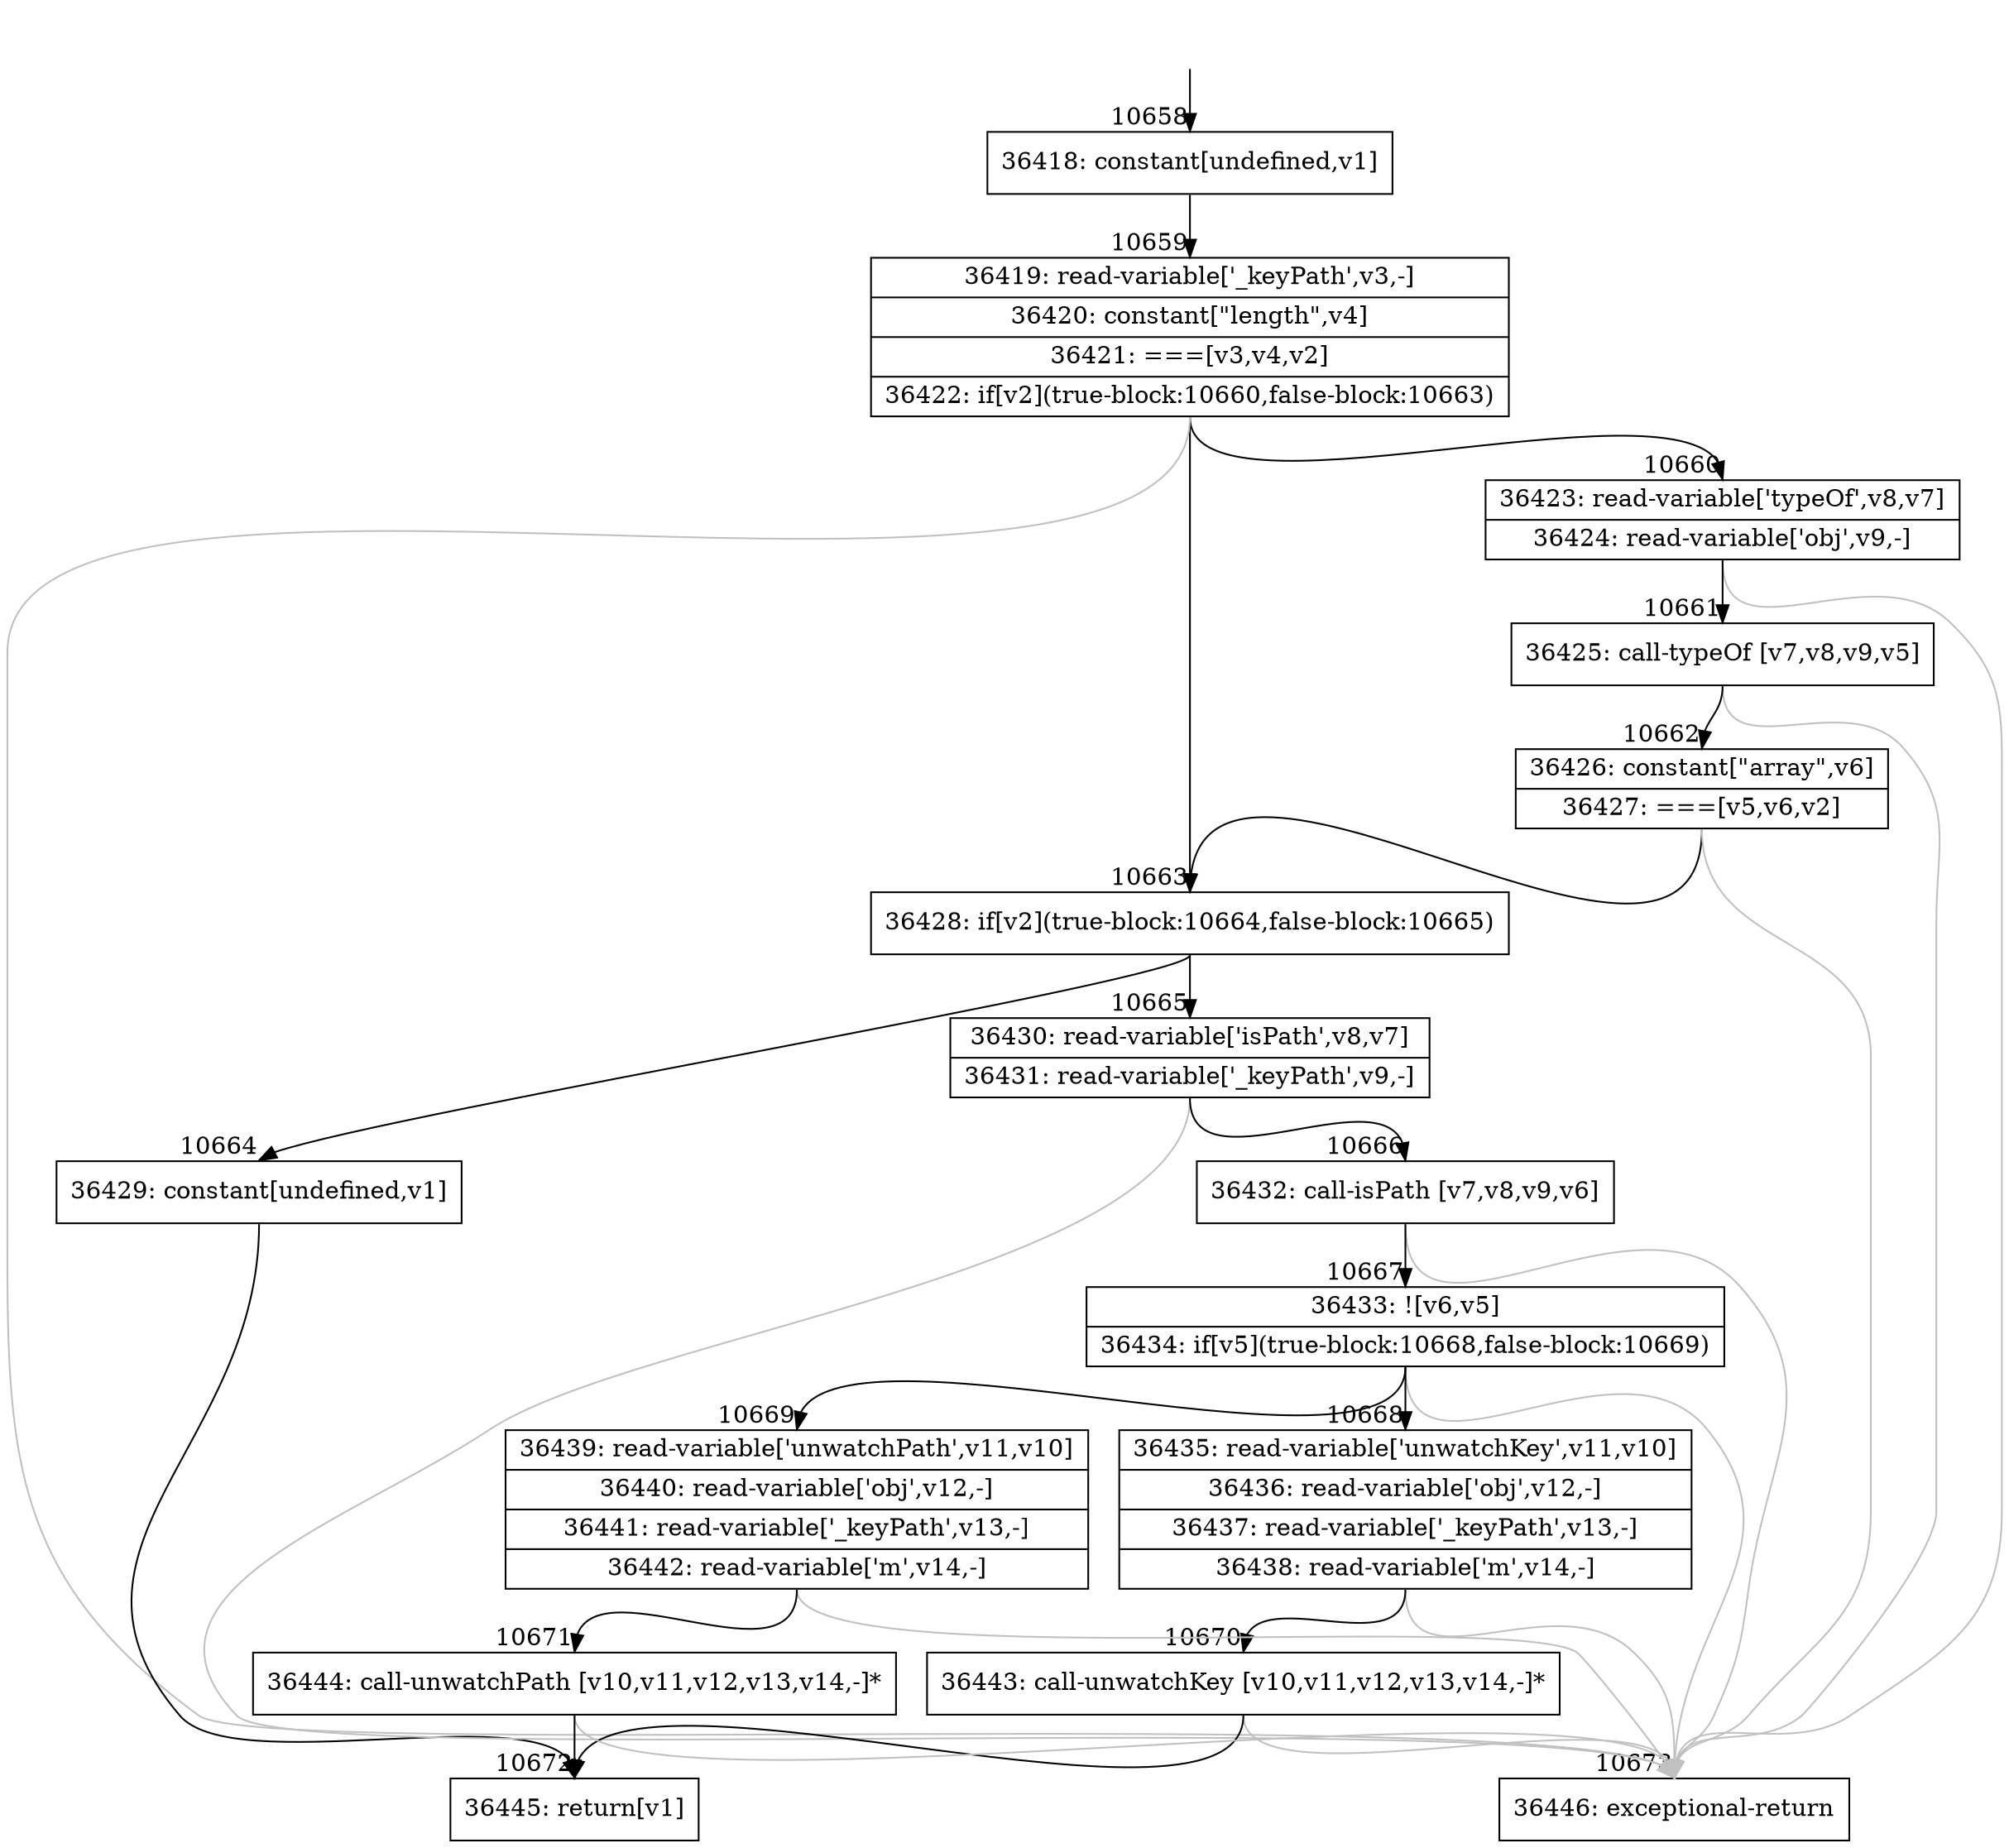digraph {
rankdir="TD"
BB_entry895[shape=none,label=""];
BB_entry895 -> BB10658 [tailport=s, headport=n, headlabel="    10658"]
BB10658 [shape=record label="{36418: constant[undefined,v1]}" ] 
BB10658 -> BB10659 [tailport=s, headport=n, headlabel="      10659"]
BB10659 [shape=record label="{36419: read-variable['_keyPath',v3,-]|36420: constant[\"length\",v4]|36421: ===[v3,v4,v2]|36422: if[v2](true-block:10660,false-block:10663)}" ] 
BB10659 -> BB10663 [tailport=s, headport=n, headlabel="      10663"]
BB10659 -> BB10660 [tailport=s, headport=n, headlabel="      10660"]
BB10659 -> BB10673 [tailport=s, headport=n, color=gray, headlabel="      10673"]
BB10660 [shape=record label="{36423: read-variable['typeOf',v8,v7]|36424: read-variable['obj',v9,-]}" ] 
BB10660 -> BB10661 [tailport=s, headport=n, headlabel="      10661"]
BB10660 -> BB10673 [tailport=s, headport=n, color=gray]
BB10661 [shape=record label="{36425: call-typeOf [v7,v8,v9,v5]}" ] 
BB10661 -> BB10662 [tailport=s, headport=n, headlabel="      10662"]
BB10661 -> BB10673 [tailport=s, headport=n, color=gray]
BB10662 [shape=record label="{36426: constant[\"array\",v6]|36427: ===[v5,v6,v2]}" ] 
BB10662 -> BB10663 [tailport=s, headport=n]
BB10662 -> BB10673 [tailport=s, headport=n, color=gray]
BB10663 [shape=record label="{36428: if[v2](true-block:10664,false-block:10665)}" ] 
BB10663 -> BB10664 [tailport=s, headport=n, headlabel="      10664"]
BB10663 -> BB10665 [tailport=s, headport=n, headlabel="      10665"]
BB10664 [shape=record label="{36429: constant[undefined,v1]}" ] 
BB10664 -> BB10672 [tailport=s, headport=n, headlabel="      10672"]
BB10665 [shape=record label="{36430: read-variable['isPath',v8,v7]|36431: read-variable['_keyPath',v9,-]}" ] 
BB10665 -> BB10666 [tailport=s, headport=n, headlabel="      10666"]
BB10665 -> BB10673 [tailport=s, headport=n, color=gray]
BB10666 [shape=record label="{36432: call-isPath [v7,v8,v9,v6]}" ] 
BB10666 -> BB10667 [tailport=s, headport=n, headlabel="      10667"]
BB10666 -> BB10673 [tailport=s, headport=n, color=gray]
BB10667 [shape=record label="{36433: ![v6,v5]|36434: if[v5](true-block:10668,false-block:10669)}" ] 
BB10667 -> BB10668 [tailport=s, headport=n, headlabel="      10668"]
BB10667 -> BB10669 [tailport=s, headport=n, headlabel="      10669"]
BB10667 -> BB10673 [tailport=s, headport=n, color=gray]
BB10668 [shape=record label="{36435: read-variable['unwatchKey',v11,v10]|36436: read-variable['obj',v12,-]|36437: read-variable['_keyPath',v13,-]|36438: read-variable['m',v14,-]}" ] 
BB10668 -> BB10670 [tailport=s, headport=n, headlabel="      10670"]
BB10668 -> BB10673 [tailport=s, headport=n, color=gray]
BB10669 [shape=record label="{36439: read-variable['unwatchPath',v11,v10]|36440: read-variable['obj',v12,-]|36441: read-variable['_keyPath',v13,-]|36442: read-variable['m',v14,-]}" ] 
BB10669 -> BB10671 [tailport=s, headport=n, headlabel="      10671"]
BB10669 -> BB10673 [tailport=s, headport=n, color=gray]
BB10670 [shape=record label="{36443: call-unwatchKey [v10,v11,v12,v13,v14,-]*}" ] 
BB10670 -> BB10672 [tailport=s, headport=n]
BB10670 -> BB10673 [tailport=s, headport=n, color=gray]
BB10671 [shape=record label="{36444: call-unwatchPath [v10,v11,v12,v13,v14,-]*}" ] 
BB10671 -> BB10672 [tailport=s, headport=n]
BB10671 -> BB10673 [tailport=s, headport=n, color=gray]
BB10672 [shape=record label="{36445: return[v1]}" ] 
BB10673 [shape=record label="{36446: exceptional-return}" ] 
//#$~ 18967
}
